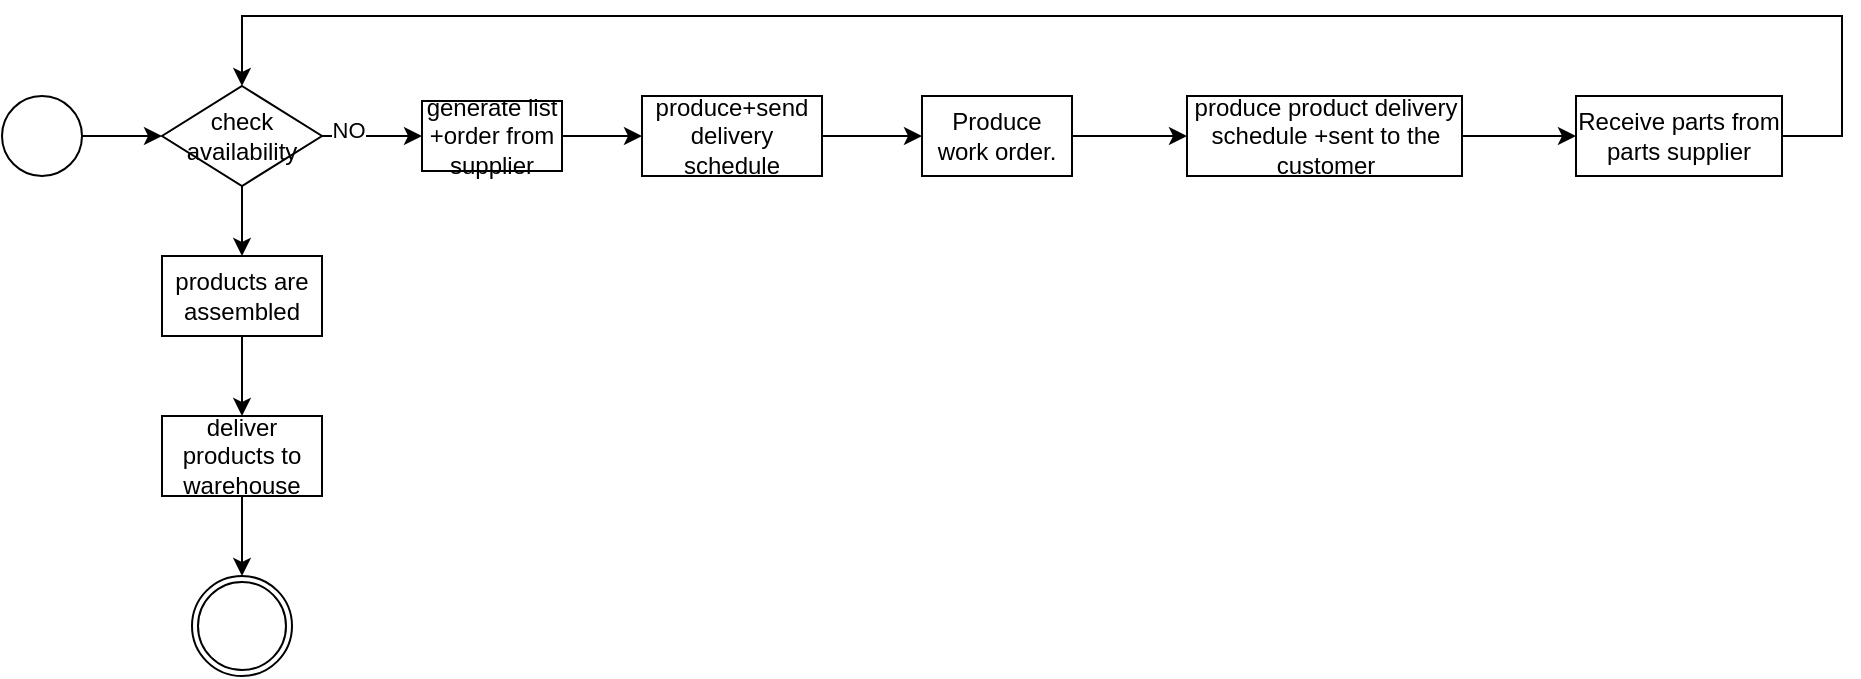 <mxfile version="22.0.0" type="github">
  <diagram name="第 1 页" id="Az0LmHf9RfRgNhSIWctk">
    <mxGraphModel dx="1087" dy="744" grid="1" gridSize="10" guides="1" tooltips="1" connect="1" arrows="1" fold="1" page="1" pageScale="1" pageWidth="827" pageHeight="1169" math="0" shadow="0">
      <root>
        <mxCell id="0" />
        <mxCell id="1" parent="0" />
        <mxCell id="l5nv0Ds9tbyYpcp3gPbG-3" value="" style="edgeStyle=orthogonalEdgeStyle;rounded=0;orthogonalLoop=1;jettySize=auto;html=1;" edge="1" parent="1" source="l5nv0Ds9tbyYpcp3gPbG-1">
          <mxGeometry relative="1" as="geometry">
            <mxPoint x="120" y="140" as="targetPoint" />
          </mxGeometry>
        </mxCell>
        <mxCell id="l5nv0Ds9tbyYpcp3gPbG-1" value="" style="ellipse;whiteSpace=wrap;html=1;aspect=fixed;" vertex="1" parent="1">
          <mxGeometry x="40" y="120" width="40" height="40" as="geometry" />
        </mxCell>
        <mxCell id="l5nv0Ds9tbyYpcp3gPbG-6" value="" style="edgeStyle=orthogonalEdgeStyle;rounded=0;orthogonalLoop=1;jettySize=auto;html=1;" edge="1" parent="1">
          <mxGeometry relative="1" as="geometry">
            <mxPoint x="200" y="140" as="sourcePoint" />
            <mxPoint x="250" y="140" as="targetPoint" />
          </mxGeometry>
        </mxCell>
        <mxCell id="l5nv0Ds9tbyYpcp3gPbG-7" value="NO" style="edgeLabel;html=1;align=center;verticalAlign=middle;resizable=0;points=[];" vertex="1" connectable="0" parent="l5nv0Ds9tbyYpcp3gPbG-6">
          <mxGeometry x="-0.48" y="3" relative="1" as="geometry">
            <mxPoint as="offset" />
          </mxGeometry>
        </mxCell>
        <mxCell id="l5nv0Ds9tbyYpcp3gPbG-18" value="" style="edgeStyle=orthogonalEdgeStyle;rounded=0;orthogonalLoop=1;jettySize=auto;html=1;" edge="1" parent="1" source="l5nv0Ds9tbyYpcp3gPbG-4" target="l5nv0Ds9tbyYpcp3gPbG-17">
          <mxGeometry relative="1" as="geometry" />
        </mxCell>
        <mxCell id="l5nv0Ds9tbyYpcp3gPbG-4" value="check availability" style="rhombus;whiteSpace=wrap;html=1;" vertex="1" parent="1">
          <mxGeometry x="120" y="115" width="80" height="50" as="geometry" />
        </mxCell>
        <mxCell id="l5nv0Ds9tbyYpcp3gPbG-9" value="" style="edgeStyle=orthogonalEdgeStyle;rounded=0;orthogonalLoop=1;jettySize=auto;html=1;" edge="1" parent="1" source="l5nv0Ds9tbyYpcp3gPbG-5" target="l5nv0Ds9tbyYpcp3gPbG-8">
          <mxGeometry relative="1" as="geometry" />
        </mxCell>
        <mxCell id="l5nv0Ds9tbyYpcp3gPbG-5" value="generate list +order from supplier" style="whiteSpace=wrap;html=1;" vertex="1" parent="1">
          <mxGeometry x="250" y="122.5" width="70" height="35" as="geometry" />
        </mxCell>
        <mxCell id="l5nv0Ds9tbyYpcp3gPbG-11" value="" style="edgeStyle=orthogonalEdgeStyle;rounded=0;orthogonalLoop=1;jettySize=auto;html=1;" edge="1" parent="1" source="l5nv0Ds9tbyYpcp3gPbG-8" target="l5nv0Ds9tbyYpcp3gPbG-10">
          <mxGeometry relative="1" as="geometry" />
        </mxCell>
        <mxCell id="l5nv0Ds9tbyYpcp3gPbG-8" value="produce+send delivery schedule" style="whiteSpace=wrap;html=1;" vertex="1" parent="1">
          <mxGeometry x="360" y="120" width="90" height="40" as="geometry" />
        </mxCell>
        <mxCell id="l5nv0Ds9tbyYpcp3gPbG-13" value="" style="edgeStyle=orthogonalEdgeStyle;rounded=0;orthogonalLoop=1;jettySize=auto;html=1;" edge="1" parent="1" source="l5nv0Ds9tbyYpcp3gPbG-10" target="l5nv0Ds9tbyYpcp3gPbG-12">
          <mxGeometry relative="1" as="geometry" />
        </mxCell>
        <mxCell id="l5nv0Ds9tbyYpcp3gPbG-10" value="Produce work order." style="whiteSpace=wrap;html=1;" vertex="1" parent="1">
          <mxGeometry x="500" y="120" width="75" height="40" as="geometry" />
        </mxCell>
        <mxCell id="l5nv0Ds9tbyYpcp3gPbG-15" value="" style="edgeStyle=orthogonalEdgeStyle;rounded=0;orthogonalLoop=1;jettySize=auto;html=1;" edge="1" parent="1" source="l5nv0Ds9tbyYpcp3gPbG-12" target="l5nv0Ds9tbyYpcp3gPbG-14">
          <mxGeometry relative="1" as="geometry" />
        </mxCell>
        <mxCell id="l5nv0Ds9tbyYpcp3gPbG-12" value="produce product delivery schedule +sent to the customer" style="whiteSpace=wrap;html=1;" vertex="1" parent="1">
          <mxGeometry x="632.5" y="120" width="137.5" height="40" as="geometry" />
        </mxCell>
        <mxCell id="l5nv0Ds9tbyYpcp3gPbG-16" style="edgeStyle=orthogonalEdgeStyle;rounded=0;orthogonalLoop=1;jettySize=auto;html=1;exitX=1;exitY=0.5;exitDx=0;exitDy=0;entryX=0.5;entryY=0;entryDx=0;entryDy=0;" edge="1" parent="1" source="l5nv0Ds9tbyYpcp3gPbG-14" target="l5nv0Ds9tbyYpcp3gPbG-4">
          <mxGeometry relative="1" as="geometry">
            <mxPoint x="160" y="80" as="targetPoint" />
            <mxPoint x="1000.0" y="140" as="sourcePoint" />
            <Array as="points">
              <mxPoint x="960" y="140" />
              <mxPoint x="960" y="80" />
              <mxPoint x="160" y="80" />
            </Array>
          </mxGeometry>
        </mxCell>
        <mxCell id="l5nv0Ds9tbyYpcp3gPbG-14" value="Receive parts from parts supplier" style="whiteSpace=wrap;html=1;" vertex="1" parent="1">
          <mxGeometry x="827" y="120" width="103" height="40" as="geometry" />
        </mxCell>
        <mxCell id="l5nv0Ds9tbyYpcp3gPbG-20" value="" style="edgeStyle=orthogonalEdgeStyle;rounded=0;orthogonalLoop=1;jettySize=auto;html=1;" edge="1" parent="1" source="l5nv0Ds9tbyYpcp3gPbG-17" target="l5nv0Ds9tbyYpcp3gPbG-19">
          <mxGeometry relative="1" as="geometry" />
        </mxCell>
        <mxCell id="l5nv0Ds9tbyYpcp3gPbG-17" value="products are assembled" style="whiteSpace=wrap;html=1;" vertex="1" parent="1">
          <mxGeometry x="120" y="200" width="80" height="40" as="geometry" />
        </mxCell>
        <mxCell id="l5nv0Ds9tbyYpcp3gPbG-19" value="deliver products to warehouse" style="whiteSpace=wrap;html=1;" vertex="1" parent="1">
          <mxGeometry x="120" y="280" width="80" height="40" as="geometry" />
        </mxCell>
        <mxCell id="l5nv0Ds9tbyYpcp3gPbG-21" value="" style="points=[[0.145,0.145,0],[0.5,0,0],[0.855,0.145,0],[1,0.5,0],[0.855,0.855,0],[0.5,1,0],[0.145,0.855,0],[0,0.5,0]];shape=mxgraph.bpmn.event;html=1;verticalLabelPosition=bottom;labelBackgroundColor=#ffffff;verticalAlign=top;align=center;perimeter=ellipsePerimeter;outlineConnect=0;aspect=fixed;outline=throwing;symbol=general;" vertex="1" parent="1">
          <mxGeometry x="135" y="360" width="50" height="50" as="geometry" />
        </mxCell>
        <mxCell id="l5nv0Ds9tbyYpcp3gPbG-22" style="edgeStyle=orthogonalEdgeStyle;rounded=0;orthogonalLoop=1;jettySize=auto;html=1;entryX=0.5;entryY=0;entryDx=0;entryDy=0;entryPerimeter=0;" edge="1" parent="1" source="l5nv0Ds9tbyYpcp3gPbG-19" target="l5nv0Ds9tbyYpcp3gPbG-21">
          <mxGeometry relative="1" as="geometry" />
        </mxCell>
      </root>
    </mxGraphModel>
  </diagram>
</mxfile>
